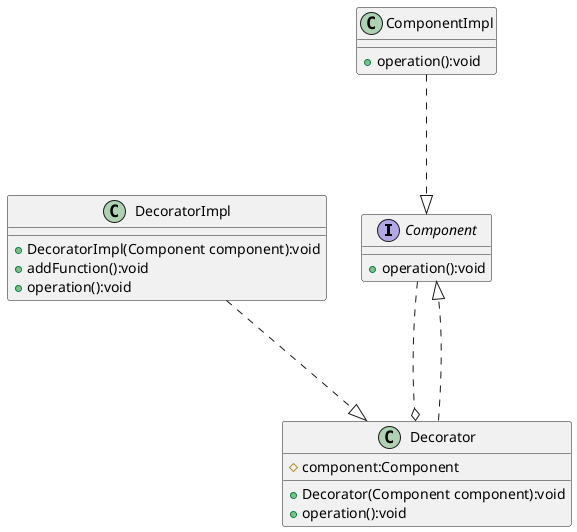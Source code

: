 @startuml
     interface Component{
        + operation():void
     }

     class ComponentImpl{
        + operation():void
     }

     class Decorator{
         # component:Component
         + Decorator(Component component):void
         + operation():void
     }

     class DecoratorImpl{
         + DecoratorImpl(Component component):void
         + addFunction():void
         + operation():void
     }

     ComponentImpl ...|> Component
         Decorator ...|>  Component
         Component ...o Decorator
     DecoratorImpl ...|> Decorator



@enduml